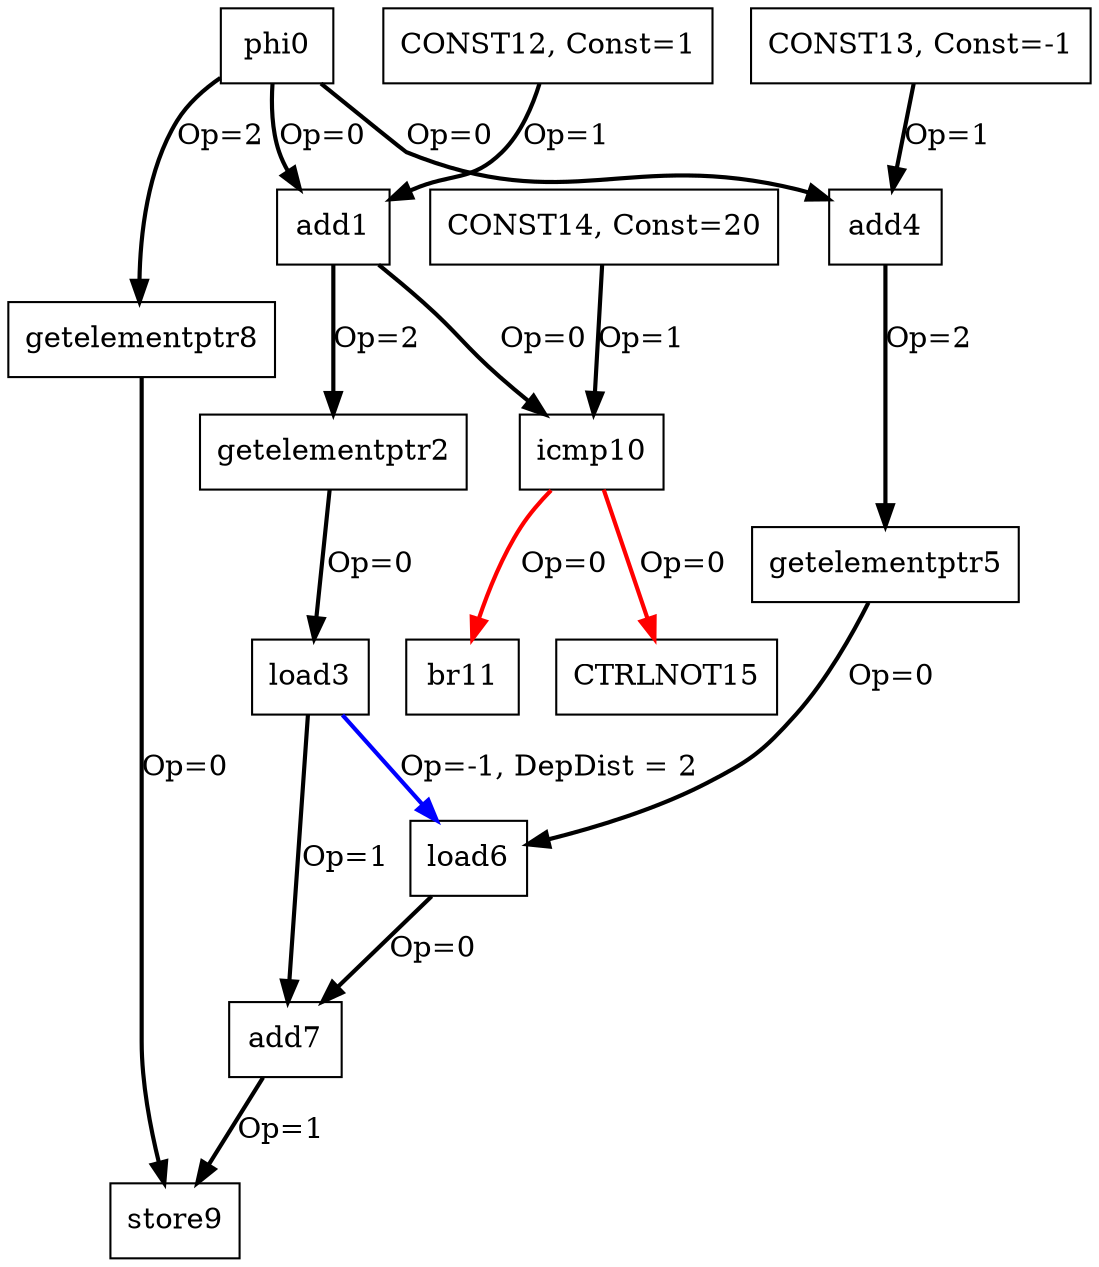 Digraph G {
phi0[label = "phi0", shape = box, color = black];
add1[label = "add1", shape = box, color = black];
getelementptr2[label = "getelementptr2", shape = box, color = black];
load3[label = "load3", shape = box, color = black];
add4[label = "add4", shape = box, color = black];
getelementptr5[label = "getelementptr5", shape = box, color = black];
load6[label = "load6", shape = box, color = black];
add7[label = "add7", shape = box, color = black];
getelementptr8[label = "getelementptr8", shape = box, color = black];
store9[label = "store9", shape = box, color = black];
icmp10[label = "icmp10", shape = box, color = black];
br11[label = "br11", shape = box, color = black];
CONST12[label = "CONST12, Const=1", shape = box, color = black];
CONST13[label = "CONST13, Const=-1", shape = box, color = black];
CONST14[label = "CONST14, Const=20", shape = box, color = black];
CTRLNOT15[label = "CTRLNOT15", shape = box, color = black];
phi0 -> getelementptr8[color = black, style = bold, label = "Op=2"];
phi0 -> add4[color = black, style = bold, label = "Op=0"];
phi0 -> add1[color = black, style = bold, label = "Op=0"];
CONST12 -> add1[color = black, style = bold, label = "Op=1"];
add1 -> icmp10[color = black, style = bold, label = "Op=0"];
add1 -> getelementptr2[color = black, style = bold, label = "Op=2"];
getelementptr2 -> load3[color = black, style = bold, label = "Op=0"];
load3 -> add7[color = black, style = bold, label = "Op=1"];
CONST13 -> add4[color = black, style = bold, label = "Op=1"];
add4 -> getelementptr5[color = black, style = bold, label = "Op=2"];
getelementptr5 -> load6[color = black, style = bold, label = "Op=0"];
load6 -> add7[color = black, style = bold, label = "Op=0"];
add7 -> store9[color = black, style = bold, label = "Op=1"];
getelementptr8 -> store9[color = black, style = bold, label = "Op=0"];
CONST14 -> icmp10[color = black, style = bold, label = "Op=1"];
icmp10 -> br11[color = red, style = bold, label = "Op=0"];
load3 -> load6[color = blue, style = bold, label = "Op=-1, DepDist = 2"];
icmp10 -> CTRLNOT15[color = red, style = bold, label = "Op=0"];
}
